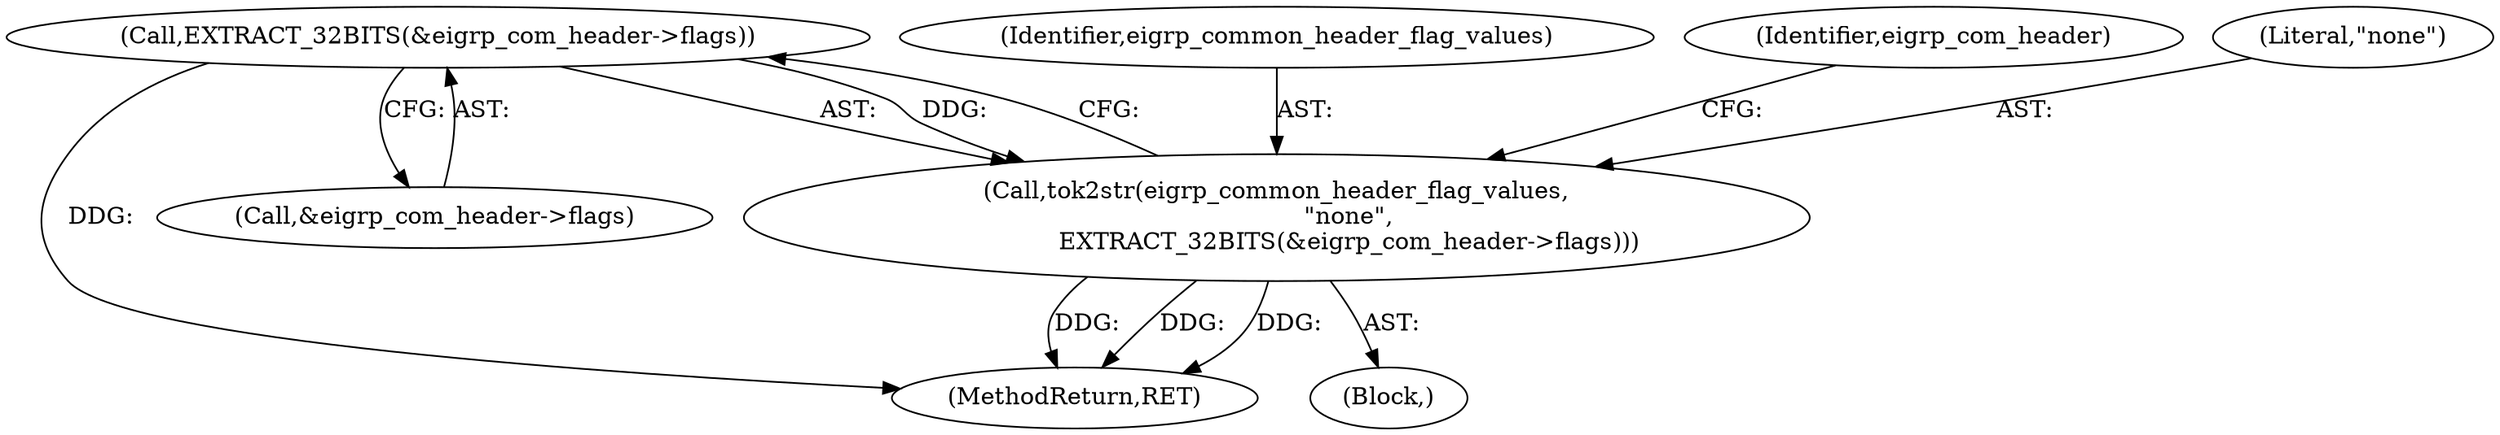 digraph "0_tcpdump_de981e6070d168b58ec1bb0713ded77ed4ad87f4@pointer" {
"1000236" [label="(Call,EXTRACT_32BITS(&eigrp_com_header->flags))"];
"1000233" [label="(Call,tok2str(eigrp_common_header_flag_values,\n                   \"none\",\n                   EXTRACT_32BITS(&eigrp_com_header->flags)))"];
"1001297" [label="(MethodReturn,RET)"];
"1000233" [label="(Call,tok2str(eigrp_common_header_flag_values,\n                   \"none\",\n                   EXTRACT_32BITS(&eigrp_com_header->flags)))"];
"1000234" [label="(Identifier,eigrp_common_header_flag_values)"];
"1000237" [label="(Call,&eigrp_com_header->flags)"];
"1000245" [label="(Identifier,eigrp_com_header)"];
"1000232" [label="(Block,)"];
"1000236" [label="(Call,EXTRACT_32BITS(&eigrp_com_header->flags))"];
"1000235" [label="(Literal,\"none\")"];
"1000236" -> "1000233"  [label="AST: "];
"1000236" -> "1000237"  [label="CFG: "];
"1000237" -> "1000236"  [label="AST: "];
"1000233" -> "1000236"  [label="CFG: "];
"1000236" -> "1001297"  [label="DDG: "];
"1000236" -> "1000233"  [label="DDG: "];
"1000233" -> "1000232"  [label="AST: "];
"1000234" -> "1000233"  [label="AST: "];
"1000235" -> "1000233"  [label="AST: "];
"1000245" -> "1000233"  [label="CFG: "];
"1000233" -> "1001297"  [label="DDG: "];
"1000233" -> "1001297"  [label="DDG: "];
"1000233" -> "1001297"  [label="DDG: "];
}
